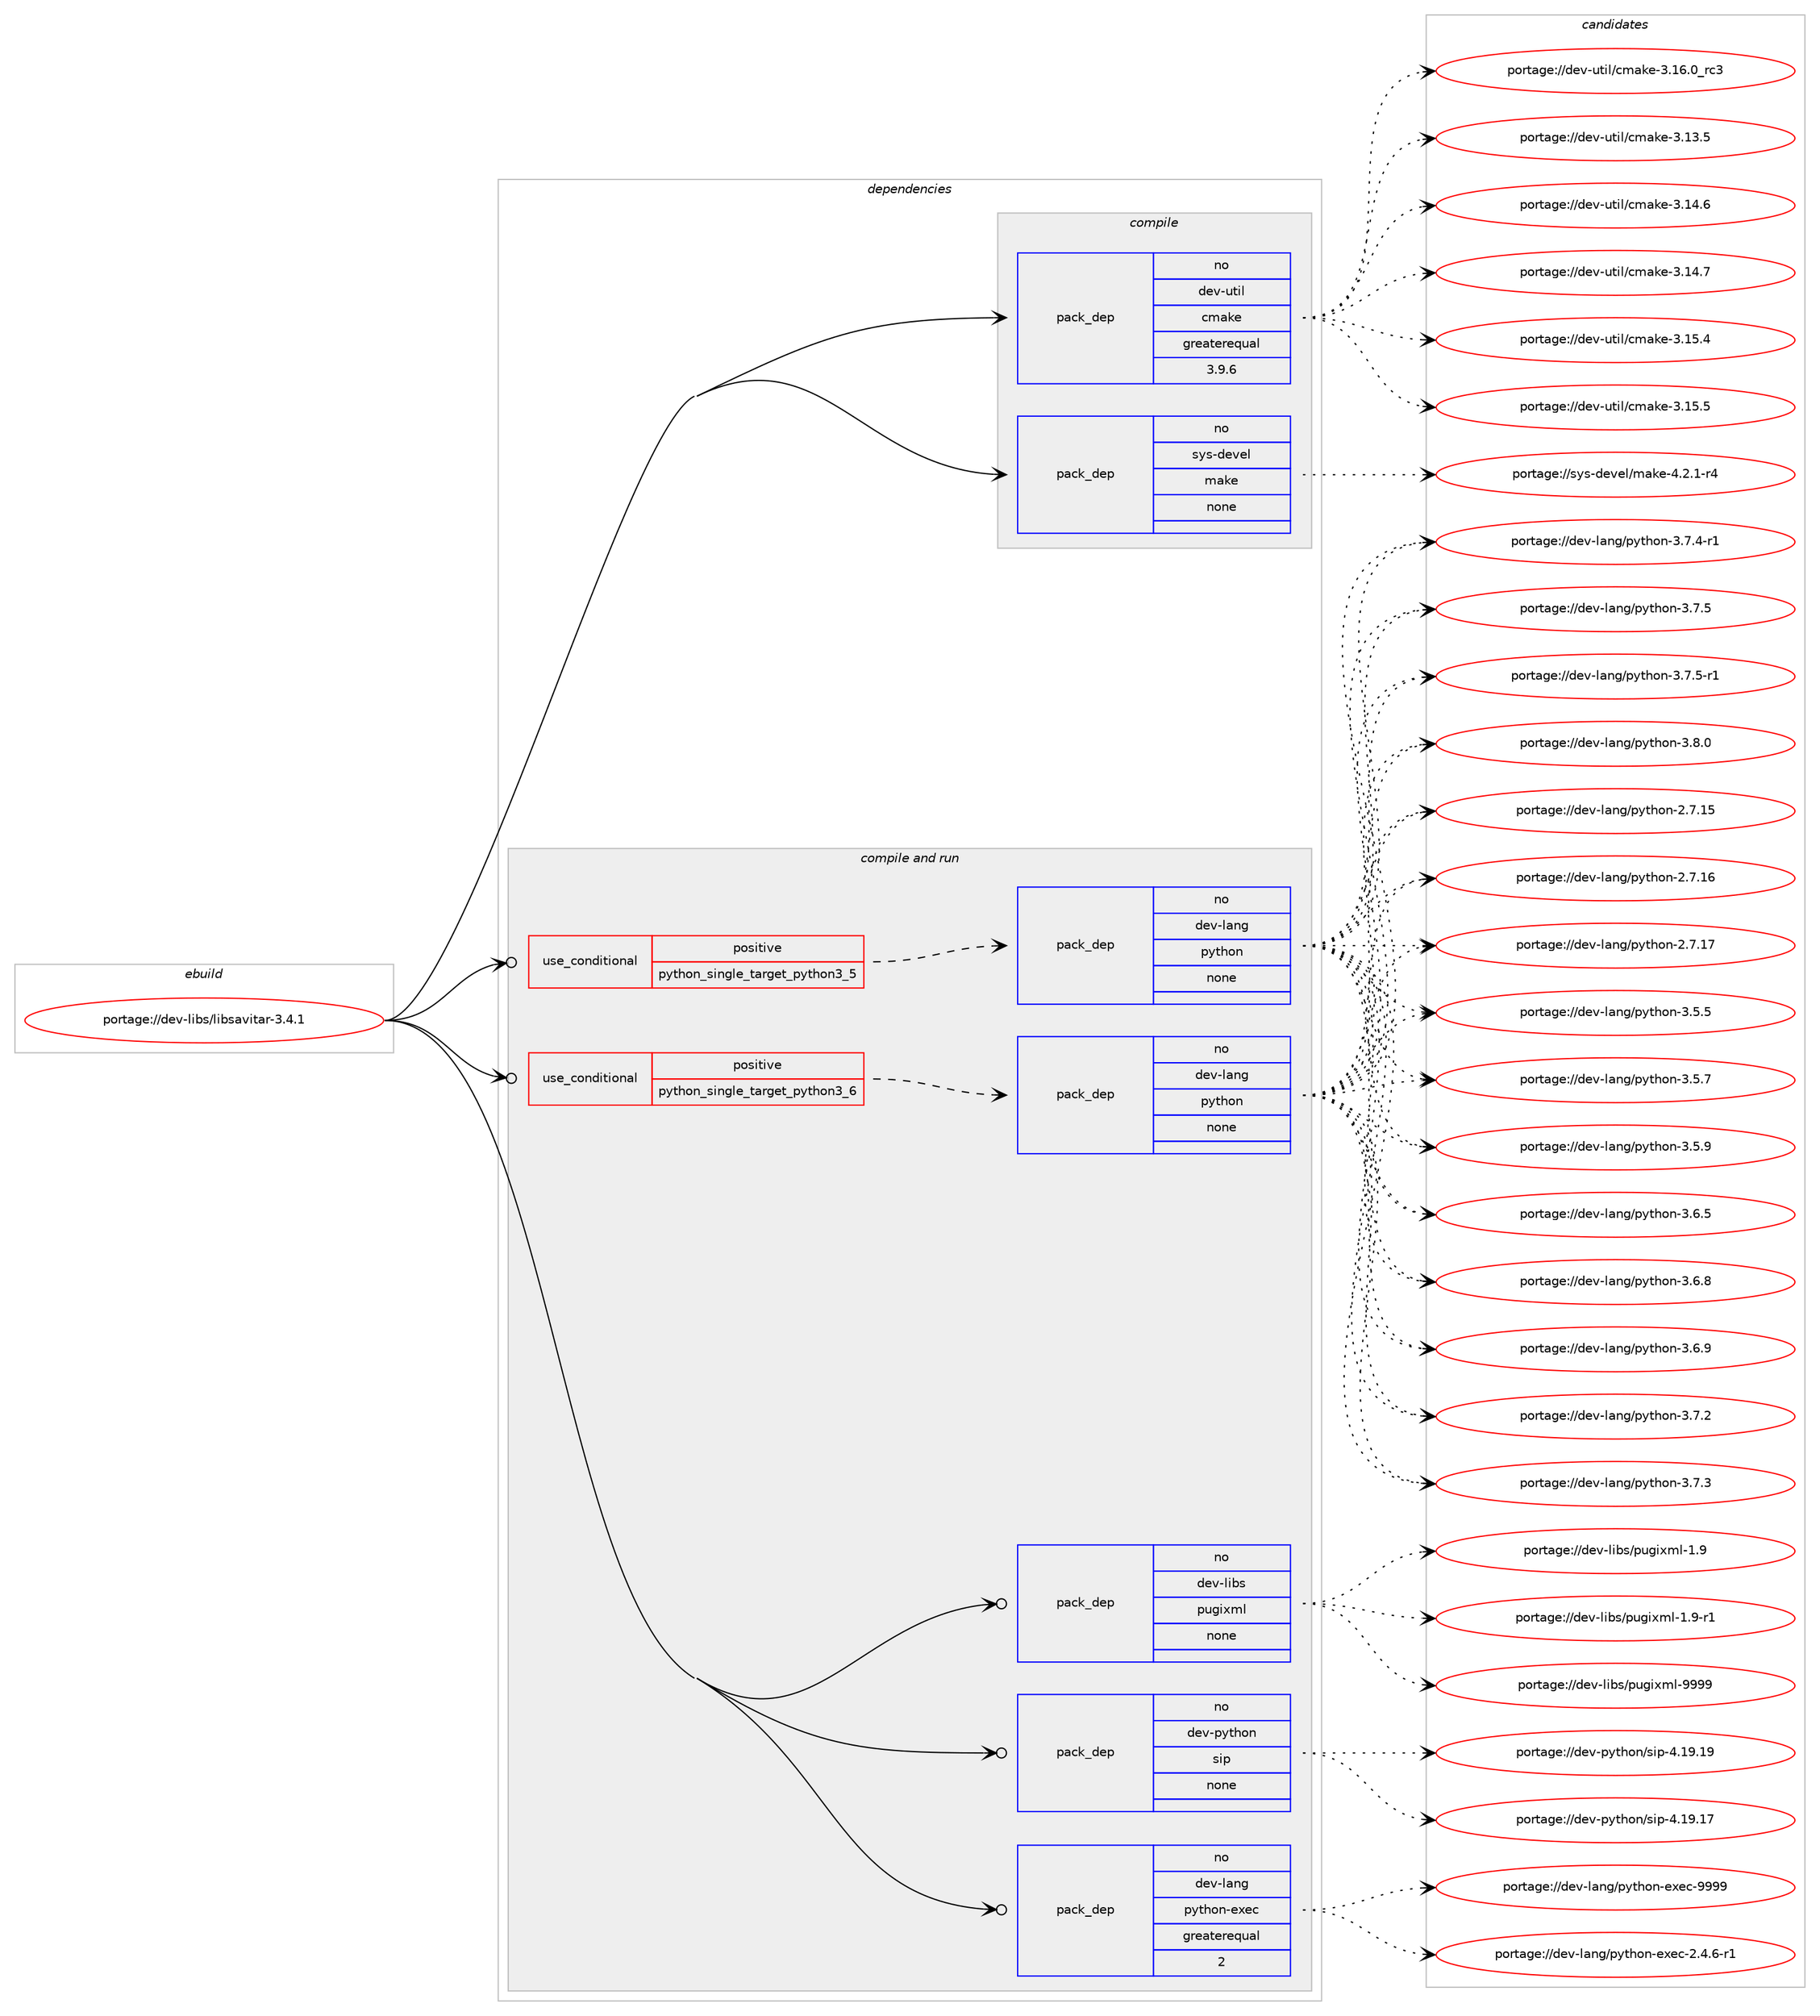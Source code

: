 digraph prolog {

# *************
# Graph options
# *************

newrank=true;
concentrate=true;
compound=true;
graph [rankdir=LR,fontname=Helvetica,fontsize=10,ranksep=1.5];#, ranksep=2.5, nodesep=0.2];
edge  [arrowhead=vee];
node  [fontname=Helvetica,fontsize=10];

# **********
# The ebuild
# **********

subgraph cluster_leftcol {
color=gray;
rank=same;
label=<<i>ebuild</i>>;
id [label="portage://dev-libs/libsavitar-3.4.1", color=red, width=4, href="../dev-libs/libsavitar-3.4.1.svg"];
}

# ****************
# The dependencies
# ****************

subgraph cluster_midcol {
color=gray;
label=<<i>dependencies</i>>;
subgraph cluster_compile {
fillcolor="#eeeeee";
style=filled;
label=<<i>compile</i>>;
subgraph pack77701 {
dependency102120 [label=<<TABLE BORDER="0" CELLBORDER="1" CELLSPACING="0" CELLPADDING="4" WIDTH="220"><TR><TD ROWSPAN="6" CELLPADDING="30">pack_dep</TD></TR><TR><TD WIDTH="110">no</TD></TR><TR><TD>dev-util</TD></TR><TR><TD>cmake</TD></TR><TR><TD>greaterequal</TD></TR><TR><TD>3.9.6</TD></TR></TABLE>>, shape=none, color=blue];
}
id:e -> dependency102120:w [weight=20,style="solid",arrowhead="vee"];
subgraph pack77702 {
dependency102121 [label=<<TABLE BORDER="0" CELLBORDER="1" CELLSPACING="0" CELLPADDING="4" WIDTH="220"><TR><TD ROWSPAN="6" CELLPADDING="30">pack_dep</TD></TR><TR><TD WIDTH="110">no</TD></TR><TR><TD>sys-devel</TD></TR><TR><TD>make</TD></TR><TR><TD>none</TD></TR><TR><TD></TD></TR></TABLE>>, shape=none, color=blue];
}
id:e -> dependency102121:w [weight=20,style="solid",arrowhead="vee"];
}
subgraph cluster_compileandrun {
fillcolor="#eeeeee";
style=filled;
label=<<i>compile and run</i>>;
subgraph cond21368 {
dependency102122 [label=<<TABLE BORDER="0" CELLBORDER="1" CELLSPACING="0" CELLPADDING="4"><TR><TD ROWSPAN="3" CELLPADDING="10">use_conditional</TD></TR><TR><TD>positive</TD></TR><TR><TD>python_single_target_python3_5</TD></TR></TABLE>>, shape=none, color=red];
subgraph pack77703 {
dependency102123 [label=<<TABLE BORDER="0" CELLBORDER="1" CELLSPACING="0" CELLPADDING="4" WIDTH="220"><TR><TD ROWSPAN="6" CELLPADDING="30">pack_dep</TD></TR><TR><TD WIDTH="110">no</TD></TR><TR><TD>dev-lang</TD></TR><TR><TD>python</TD></TR><TR><TD>none</TD></TR><TR><TD></TD></TR></TABLE>>, shape=none, color=blue];
}
dependency102122:e -> dependency102123:w [weight=20,style="dashed",arrowhead="vee"];
}
id:e -> dependency102122:w [weight=20,style="solid",arrowhead="odotvee"];
subgraph cond21369 {
dependency102124 [label=<<TABLE BORDER="0" CELLBORDER="1" CELLSPACING="0" CELLPADDING="4"><TR><TD ROWSPAN="3" CELLPADDING="10">use_conditional</TD></TR><TR><TD>positive</TD></TR><TR><TD>python_single_target_python3_6</TD></TR></TABLE>>, shape=none, color=red];
subgraph pack77704 {
dependency102125 [label=<<TABLE BORDER="0" CELLBORDER="1" CELLSPACING="0" CELLPADDING="4" WIDTH="220"><TR><TD ROWSPAN="6" CELLPADDING="30">pack_dep</TD></TR><TR><TD WIDTH="110">no</TD></TR><TR><TD>dev-lang</TD></TR><TR><TD>python</TD></TR><TR><TD>none</TD></TR><TR><TD></TD></TR></TABLE>>, shape=none, color=blue];
}
dependency102124:e -> dependency102125:w [weight=20,style="dashed",arrowhead="vee"];
}
id:e -> dependency102124:w [weight=20,style="solid",arrowhead="odotvee"];
subgraph pack77705 {
dependency102126 [label=<<TABLE BORDER="0" CELLBORDER="1" CELLSPACING="0" CELLPADDING="4" WIDTH="220"><TR><TD ROWSPAN="6" CELLPADDING="30">pack_dep</TD></TR><TR><TD WIDTH="110">no</TD></TR><TR><TD>dev-lang</TD></TR><TR><TD>python-exec</TD></TR><TR><TD>greaterequal</TD></TR><TR><TD>2</TD></TR></TABLE>>, shape=none, color=blue];
}
id:e -> dependency102126:w [weight=20,style="solid",arrowhead="odotvee"];
subgraph pack77706 {
dependency102127 [label=<<TABLE BORDER="0" CELLBORDER="1" CELLSPACING="0" CELLPADDING="4" WIDTH="220"><TR><TD ROWSPAN="6" CELLPADDING="30">pack_dep</TD></TR><TR><TD WIDTH="110">no</TD></TR><TR><TD>dev-libs</TD></TR><TR><TD>pugixml</TD></TR><TR><TD>none</TD></TR><TR><TD></TD></TR></TABLE>>, shape=none, color=blue];
}
id:e -> dependency102127:w [weight=20,style="solid",arrowhead="odotvee"];
subgraph pack77707 {
dependency102128 [label=<<TABLE BORDER="0" CELLBORDER="1" CELLSPACING="0" CELLPADDING="4" WIDTH="220"><TR><TD ROWSPAN="6" CELLPADDING="30">pack_dep</TD></TR><TR><TD WIDTH="110">no</TD></TR><TR><TD>dev-python</TD></TR><TR><TD>sip</TD></TR><TR><TD>none</TD></TR><TR><TD></TD></TR></TABLE>>, shape=none, color=blue];
}
id:e -> dependency102128:w [weight=20,style="solid",arrowhead="odotvee"];
}
subgraph cluster_run {
fillcolor="#eeeeee";
style=filled;
label=<<i>run</i>>;
}
}

# **************
# The candidates
# **************

subgraph cluster_choices {
rank=same;
color=gray;
label=<<i>candidates</i>>;

subgraph choice77701 {
color=black;
nodesep=1;
choiceportage1001011184511711610510847991099710710145514649514653 [label="portage://dev-util/cmake-3.13.5", color=red, width=4,href="../dev-util/cmake-3.13.5.svg"];
choiceportage1001011184511711610510847991099710710145514649524654 [label="portage://dev-util/cmake-3.14.6", color=red, width=4,href="../dev-util/cmake-3.14.6.svg"];
choiceportage1001011184511711610510847991099710710145514649524655 [label="portage://dev-util/cmake-3.14.7", color=red, width=4,href="../dev-util/cmake-3.14.7.svg"];
choiceportage1001011184511711610510847991099710710145514649534652 [label="portage://dev-util/cmake-3.15.4", color=red, width=4,href="../dev-util/cmake-3.15.4.svg"];
choiceportage1001011184511711610510847991099710710145514649534653 [label="portage://dev-util/cmake-3.15.5", color=red, width=4,href="../dev-util/cmake-3.15.5.svg"];
choiceportage1001011184511711610510847991099710710145514649544648951149951 [label="portage://dev-util/cmake-3.16.0_rc3", color=red, width=4,href="../dev-util/cmake-3.16.0_rc3.svg"];
dependency102120:e -> choiceportage1001011184511711610510847991099710710145514649514653:w [style=dotted,weight="100"];
dependency102120:e -> choiceportage1001011184511711610510847991099710710145514649524654:w [style=dotted,weight="100"];
dependency102120:e -> choiceportage1001011184511711610510847991099710710145514649524655:w [style=dotted,weight="100"];
dependency102120:e -> choiceportage1001011184511711610510847991099710710145514649534652:w [style=dotted,weight="100"];
dependency102120:e -> choiceportage1001011184511711610510847991099710710145514649534653:w [style=dotted,weight="100"];
dependency102120:e -> choiceportage1001011184511711610510847991099710710145514649544648951149951:w [style=dotted,weight="100"];
}
subgraph choice77702 {
color=black;
nodesep=1;
choiceportage1151211154510010111810110847109971071014552465046494511452 [label="portage://sys-devel/make-4.2.1-r4", color=red, width=4,href="../sys-devel/make-4.2.1-r4.svg"];
dependency102121:e -> choiceportage1151211154510010111810110847109971071014552465046494511452:w [style=dotted,weight="100"];
}
subgraph choice77703 {
color=black;
nodesep=1;
choiceportage10010111845108971101034711212111610411111045504655464953 [label="portage://dev-lang/python-2.7.15", color=red, width=4,href="../dev-lang/python-2.7.15.svg"];
choiceportage10010111845108971101034711212111610411111045504655464954 [label="portage://dev-lang/python-2.7.16", color=red, width=4,href="../dev-lang/python-2.7.16.svg"];
choiceportage10010111845108971101034711212111610411111045504655464955 [label="portage://dev-lang/python-2.7.17", color=red, width=4,href="../dev-lang/python-2.7.17.svg"];
choiceportage100101118451089711010347112121116104111110455146534653 [label="portage://dev-lang/python-3.5.5", color=red, width=4,href="../dev-lang/python-3.5.5.svg"];
choiceportage100101118451089711010347112121116104111110455146534655 [label="portage://dev-lang/python-3.5.7", color=red, width=4,href="../dev-lang/python-3.5.7.svg"];
choiceportage100101118451089711010347112121116104111110455146534657 [label="portage://dev-lang/python-3.5.9", color=red, width=4,href="../dev-lang/python-3.5.9.svg"];
choiceportage100101118451089711010347112121116104111110455146544653 [label="portage://dev-lang/python-3.6.5", color=red, width=4,href="../dev-lang/python-3.6.5.svg"];
choiceportage100101118451089711010347112121116104111110455146544656 [label="portage://dev-lang/python-3.6.8", color=red, width=4,href="../dev-lang/python-3.6.8.svg"];
choiceportage100101118451089711010347112121116104111110455146544657 [label="portage://dev-lang/python-3.6.9", color=red, width=4,href="../dev-lang/python-3.6.9.svg"];
choiceportage100101118451089711010347112121116104111110455146554650 [label="portage://dev-lang/python-3.7.2", color=red, width=4,href="../dev-lang/python-3.7.2.svg"];
choiceportage100101118451089711010347112121116104111110455146554651 [label="portage://dev-lang/python-3.7.3", color=red, width=4,href="../dev-lang/python-3.7.3.svg"];
choiceportage1001011184510897110103471121211161041111104551465546524511449 [label="portage://dev-lang/python-3.7.4-r1", color=red, width=4,href="../dev-lang/python-3.7.4-r1.svg"];
choiceportage100101118451089711010347112121116104111110455146554653 [label="portage://dev-lang/python-3.7.5", color=red, width=4,href="../dev-lang/python-3.7.5.svg"];
choiceportage1001011184510897110103471121211161041111104551465546534511449 [label="portage://dev-lang/python-3.7.5-r1", color=red, width=4,href="../dev-lang/python-3.7.5-r1.svg"];
choiceportage100101118451089711010347112121116104111110455146564648 [label="portage://dev-lang/python-3.8.0", color=red, width=4,href="../dev-lang/python-3.8.0.svg"];
dependency102123:e -> choiceportage10010111845108971101034711212111610411111045504655464953:w [style=dotted,weight="100"];
dependency102123:e -> choiceportage10010111845108971101034711212111610411111045504655464954:w [style=dotted,weight="100"];
dependency102123:e -> choiceportage10010111845108971101034711212111610411111045504655464955:w [style=dotted,weight="100"];
dependency102123:e -> choiceportage100101118451089711010347112121116104111110455146534653:w [style=dotted,weight="100"];
dependency102123:e -> choiceportage100101118451089711010347112121116104111110455146534655:w [style=dotted,weight="100"];
dependency102123:e -> choiceportage100101118451089711010347112121116104111110455146534657:w [style=dotted,weight="100"];
dependency102123:e -> choiceportage100101118451089711010347112121116104111110455146544653:w [style=dotted,weight="100"];
dependency102123:e -> choiceportage100101118451089711010347112121116104111110455146544656:w [style=dotted,weight="100"];
dependency102123:e -> choiceportage100101118451089711010347112121116104111110455146544657:w [style=dotted,weight="100"];
dependency102123:e -> choiceportage100101118451089711010347112121116104111110455146554650:w [style=dotted,weight="100"];
dependency102123:e -> choiceportage100101118451089711010347112121116104111110455146554651:w [style=dotted,weight="100"];
dependency102123:e -> choiceportage1001011184510897110103471121211161041111104551465546524511449:w [style=dotted,weight="100"];
dependency102123:e -> choiceportage100101118451089711010347112121116104111110455146554653:w [style=dotted,weight="100"];
dependency102123:e -> choiceportage1001011184510897110103471121211161041111104551465546534511449:w [style=dotted,weight="100"];
dependency102123:e -> choiceportage100101118451089711010347112121116104111110455146564648:w [style=dotted,weight="100"];
}
subgraph choice77704 {
color=black;
nodesep=1;
choiceportage10010111845108971101034711212111610411111045504655464953 [label="portage://dev-lang/python-2.7.15", color=red, width=4,href="../dev-lang/python-2.7.15.svg"];
choiceportage10010111845108971101034711212111610411111045504655464954 [label="portage://dev-lang/python-2.7.16", color=red, width=4,href="../dev-lang/python-2.7.16.svg"];
choiceportage10010111845108971101034711212111610411111045504655464955 [label="portage://dev-lang/python-2.7.17", color=red, width=4,href="../dev-lang/python-2.7.17.svg"];
choiceportage100101118451089711010347112121116104111110455146534653 [label="portage://dev-lang/python-3.5.5", color=red, width=4,href="../dev-lang/python-3.5.5.svg"];
choiceportage100101118451089711010347112121116104111110455146534655 [label="portage://dev-lang/python-3.5.7", color=red, width=4,href="../dev-lang/python-3.5.7.svg"];
choiceportage100101118451089711010347112121116104111110455146534657 [label="portage://dev-lang/python-3.5.9", color=red, width=4,href="../dev-lang/python-3.5.9.svg"];
choiceportage100101118451089711010347112121116104111110455146544653 [label="portage://dev-lang/python-3.6.5", color=red, width=4,href="../dev-lang/python-3.6.5.svg"];
choiceportage100101118451089711010347112121116104111110455146544656 [label="portage://dev-lang/python-3.6.8", color=red, width=4,href="../dev-lang/python-3.6.8.svg"];
choiceportage100101118451089711010347112121116104111110455146544657 [label="portage://dev-lang/python-3.6.9", color=red, width=4,href="../dev-lang/python-3.6.9.svg"];
choiceportage100101118451089711010347112121116104111110455146554650 [label="portage://dev-lang/python-3.7.2", color=red, width=4,href="../dev-lang/python-3.7.2.svg"];
choiceportage100101118451089711010347112121116104111110455146554651 [label="portage://dev-lang/python-3.7.3", color=red, width=4,href="../dev-lang/python-3.7.3.svg"];
choiceportage1001011184510897110103471121211161041111104551465546524511449 [label="portage://dev-lang/python-3.7.4-r1", color=red, width=4,href="../dev-lang/python-3.7.4-r1.svg"];
choiceportage100101118451089711010347112121116104111110455146554653 [label="portage://dev-lang/python-3.7.5", color=red, width=4,href="../dev-lang/python-3.7.5.svg"];
choiceportage1001011184510897110103471121211161041111104551465546534511449 [label="portage://dev-lang/python-3.7.5-r1", color=red, width=4,href="../dev-lang/python-3.7.5-r1.svg"];
choiceportage100101118451089711010347112121116104111110455146564648 [label="portage://dev-lang/python-3.8.0", color=red, width=4,href="../dev-lang/python-3.8.0.svg"];
dependency102125:e -> choiceportage10010111845108971101034711212111610411111045504655464953:w [style=dotted,weight="100"];
dependency102125:e -> choiceportage10010111845108971101034711212111610411111045504655464954:w [style=dotted,weight="100"];
dependency102125:e -> choiceportage10010111845108971101034711212111610411111045504655464955:w [style=dotted,weight="100"];
dependency102125:e -> choiceportage100101118451089711010347112121116104111110455146534653:w [style=dotted,weight="100"];
dependency102125:e -> choiceportage100101118451089711010347112121116104111110455146534655:w [style=dotted,weight="100"];
dependency102125:e -> choiceportage100101118451089711010347112121116104111110455146534657:w [style=dotted,weight="100"];
dependency102125:e -> choiceportage100101118451089711010347112121116104111110455146544653:w [style=dotted,weight="100"];
dependency102125:e -> choiceportage100101118451089711010347112121116104111110455146544656:w [style=dotted,weight="100"];
dependency102125:e -> choiceportage100101118451089711010347112121116104111110455146544657:w [style=dotted,weight="100"];
dependency102125:e -> choiceportage100101118451089711010347112121116104111110455146554650:w [style=dotted,weight="100"];
dependency102125:e -> choiceportage100101118451089711010347112121116104111110455146554651:w [style=dotted,weight="100"];
dependency102125:e -> choiceportage1001011184510897110103471121211161041111104551465546524511449:w [style=dotted,weight="100"];
dependency102125:e -> choiceportage100101118451089711010347112121116104111110455146554653:w [style=dotted,weight="100"];
dependency102125:e -> choiceportage1001011184510897110103471121211161041111104551465546534511449:w [style=dotted,weight="100"];
dependency102125:e -> choiceportage100101118451089711010347112121116104111110455146564648:w [style=dotted,weight="100"];
}
subgraph choice77705 {
color=black;
nodesep=1;
choiceportage10010111845108971101034711212111610411111045101120101994550465246544511449 [label="portage://dev-lang/python-exec-2.4.6-r1", color=red, width=4,href="../dev-lang/python-exec-2.4.6-r1.svg"];
choiceportage10010111845108971101034711212111610411111045101120101994557575757 [label="portage://dev-lang/python-exec-9999", color=red, width=4,href="../dev-lang/python-exec-9999.svg"];
dependency102126:e -> choiceportage10010111845108971101034711212111610411111045101120101994550465246544511449:w [style=dotted,weight="100"];
dependency102126:e -> choiceportage10010111845108971101034711212111610411111045101120101994557575757:w [style=dotted,weight="100"];
}
subgraph choice77706 {
color=black;
nodesep=1;
choiceportage10010111845108105981154711211710310512010910845494657 [label="portage://dev-libs/pugixml-1.9", color=red, width=4,href="../dev-libs/pugixml-1.9.svg"];
choiceportage100101118451081059811547112117103105120109108454946574511449 [label="portage://dev-libs/pugixml-1.9-r1", color=red, width=4,href="../dev-libs/pugixml-1.9-r1.svg"];
choiceportage1001011184510810598115471121171031051201091084557575757 [label="portage://dev-libs/pugixml-9999", color=red, width=4,href="../dev-libs/pugixml-9999.svg"];
dependency102127:e -> choiceportage10010111845108105981154711211710310512010910845494657:w [style=dotted,weight="100"];
dependency102127:e -> choiceportage100101118451081059811547112117103105120109108454946574511449:w [style=dotted,weight="100"];
dependency102127:e -> choiceportage1001011184510810598115471121171031051201091084557575757:w [style=dotted,weight="100"];
}
subgraph choice77707 {
color=black;
nodesep=1;
choiceportage10010111845112121116104111110471151051124552464957464955 [label="portage://dev-python/sip-4.19.17", color=red, width=4,href="../dev-python/sip-4.19.17.svg"];
choiceportage10010111845112121116104111110471151051124552464957464957 [label="portage://dev-python/sip-4.19.19", color=red, width=4,href="../dev-python/sip-4.19.19.svg"];
dependency102128:e -> choiceportage10010111845112121116104111110471151051124552464957464955:w [style=dotted,weight="100"];
dependency102128:e -> choiceportage10010111845112121116104111110471151051124552464957464957:w [style=dotted,weight="100"];
}
}

}
